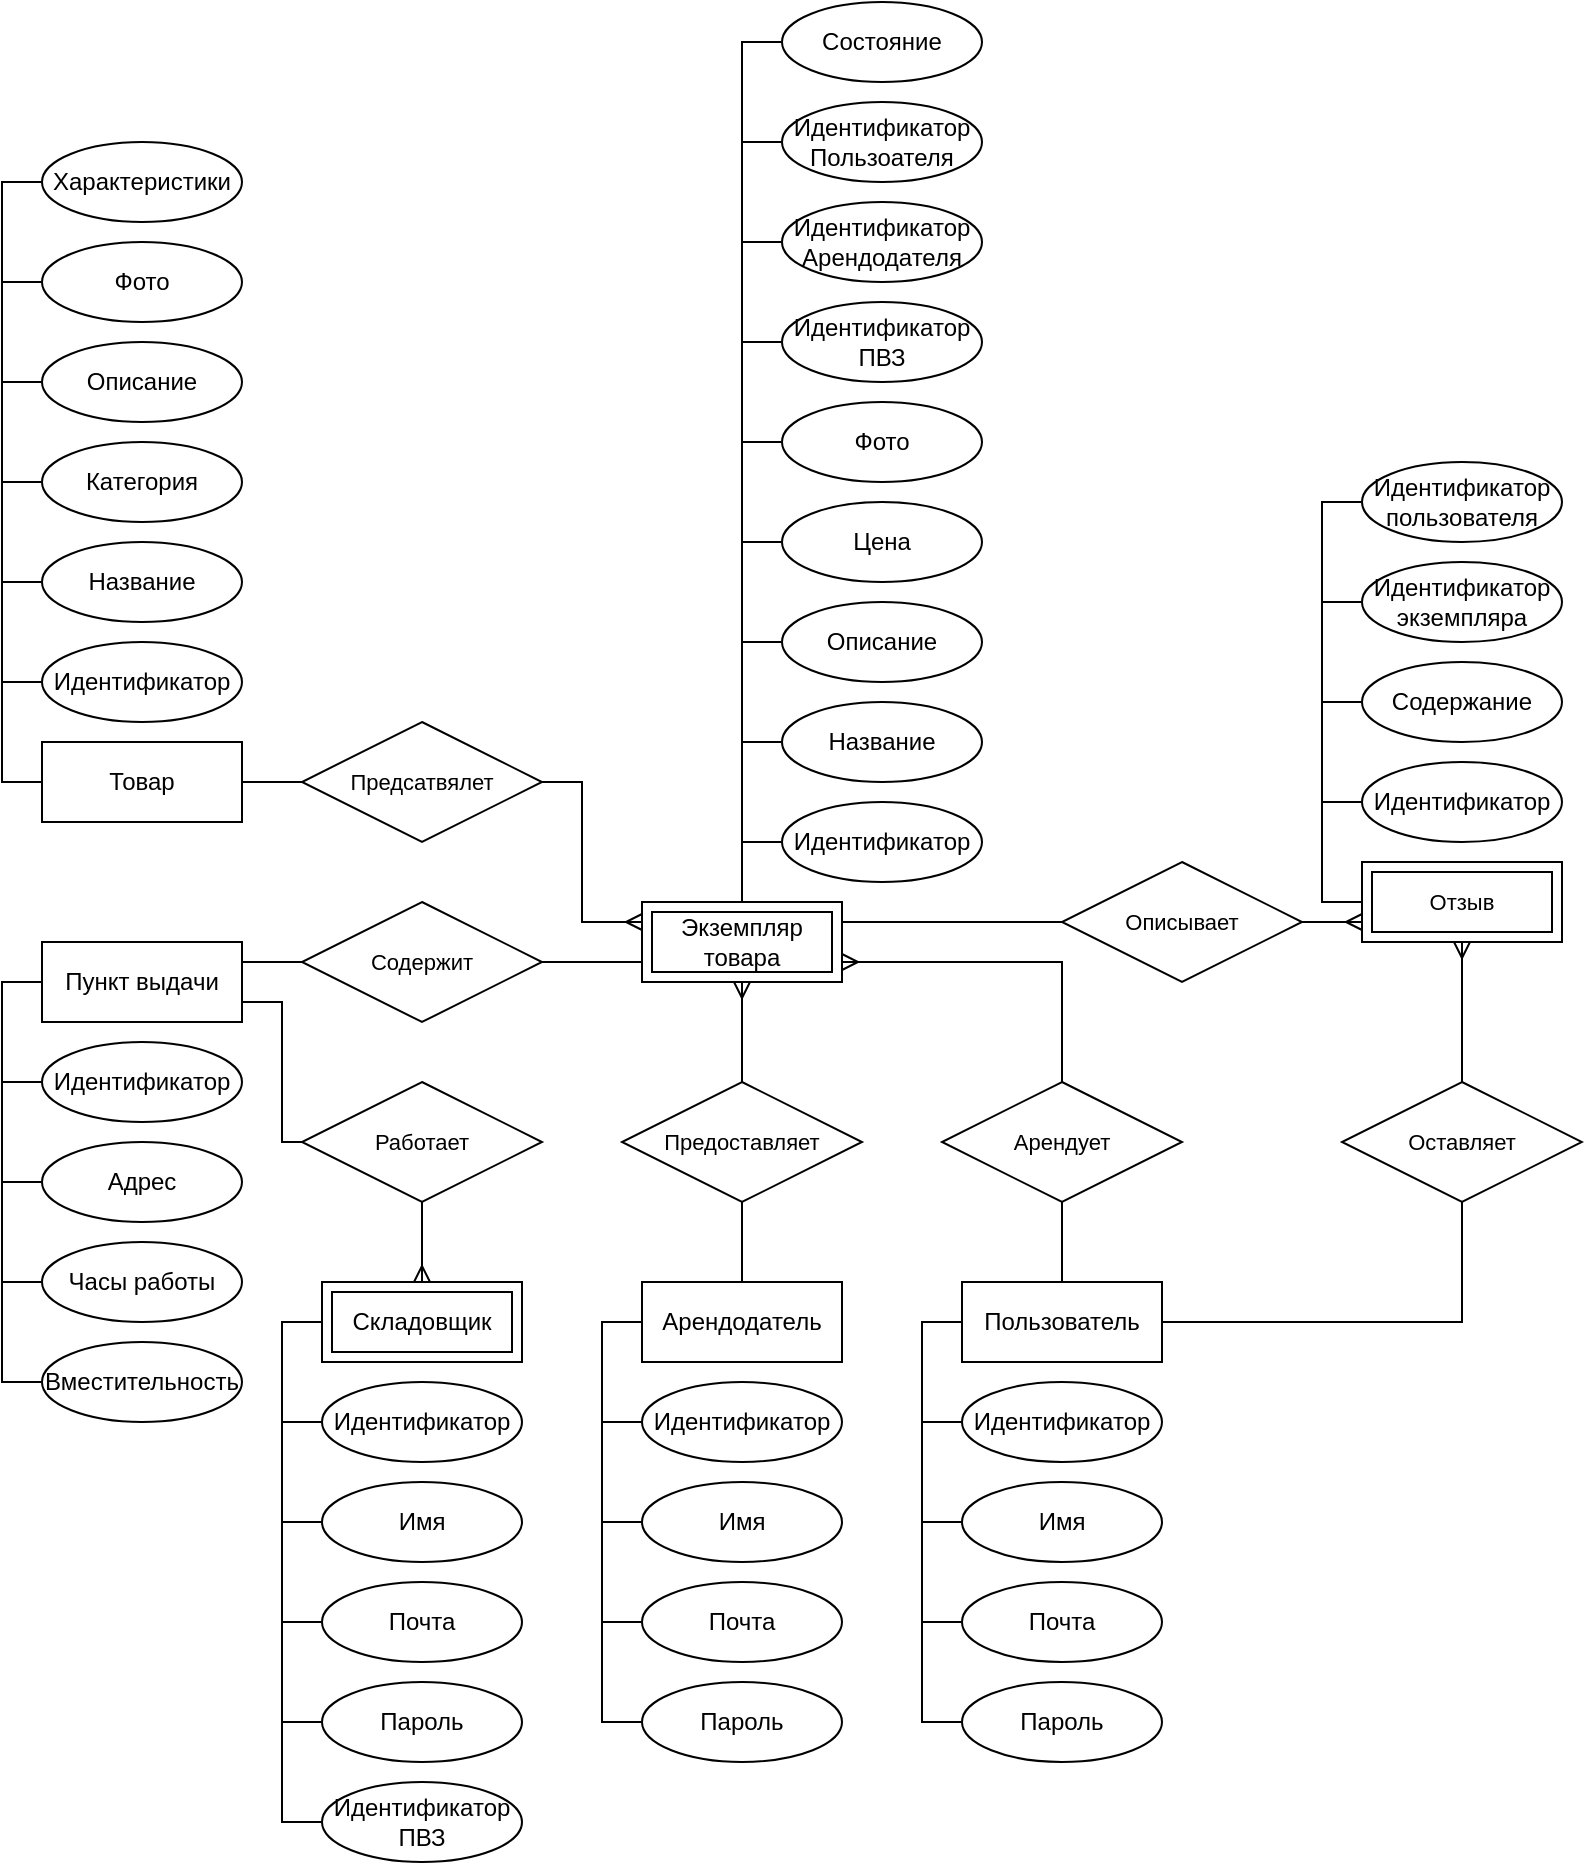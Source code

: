 <mxfile version="24.7.6">
  <diagram name="Страница — 1" id="9PS2vfTPNmlvU0izrsLi">
    <mxGraphModel dx="1726" dy="1179" grid="1" gridSize="10" guides="1" tooltips="1" connect="1" arrows="1" fold="1" page="0" pageScale="1" pageWidth="827" pageHeight="1169" math="0" shadow="0">
      <root>
        <mxCell id="0" />
        <mxCell id="1" parent="0" />
        <mxCell id="f2aHSnmQVp273GiSmWft-42" style="edgeStyle=orthogonalEdgeStyle;shape=connector;rounded=0;orthogonalLoop=1;jettySize=auto;html=1;exitX=1;exitY=0.5;exitDx=0;exitDy=0;entryX=0;entryY=0.5;entryDx=0;entryDy=0;strokeColor=default;align=center;verticalAlign=middle;fontFamily=Helvetica;fontSize=11;fontColor=default;labelBackgroundColor=default;endArrow=none;endFill=0;" parent="1" source="f2aHSnmQVp273GiSmWft-1" target="f2aHSnmQVp273GiSmWft-37" edge="1">
          <mxGeometry relative="1" as="geometry" />
        </mxCell>
        <mxCell id="veKBCSQcN8gknb0WO686-18" style="edgeStyle=orthogonalEdgeStyle;shape=connector;rounded=0;orthogonalLoop=1;jettySize=auto;html=1;exitX=0;exitY=0.5;exitDx=0;exitDy=0;entryX=0;entryY=0.5;entryDx=0;entryDy=0;strokeColor=default;align=center;verticalAlign=middle;fontFamily=Helvetica;fontSize=11;fontColor=default;labelBackgroundColor=default;endArrow=none;endFill=0;" edge="1" parent="1" source="f2aHSnmQVp273GiSmWft-1" target="veKBCSQcN8gknb0WO686-23">
          <mxGeometry relative="1" as="geometry" />
        </mxCell>
        <mxCell id="f2aHSnmQVp273GiSmWft-1" value="Товар" style="whiteSpace=wrap;html=1;align=center;" parent="1" vertex="1">
          <mxGeometry x="-320" y="130" width="100" height="40" as="geometry" />
        </mxCell>
        <mxCell id="f2aHSnmQVp273GiSmWft-11" style="edgeStyle=orthogonalEdgeStyle;rounded=0;orthogonalLoop=1;jettySize=auto;html=1;exitX=0;exitY=0.5;exitDx=0;exitDy=0;entryX=0;entryY=0.5;entryDx=0;entryDy=0;endArrow=none;endFill=0;" parent="1" source="f2aHSnmQVp273GiSmWft-2" target="f2aHSnmQVp273GiSmWft-10" edge="1">
          <mxGeometry relative="1" as="geometry" />
        </mxCell>
        <mxCell id="veKBCSQcN8gknb0WO686-63" style="edgeStyle=orthogonalEdgeStyle;shape=connector;rounded=0;orthogonalLoop=1;jettySize=auto;html=1;exitX=0.5;exitY=0;exitDx=0;exitDy=0;entryX=0.5;entryY=1;entryDx=0;entryDy=0;strokeColor=default;align=center;verticalAlign=middle;fontFamily=Helvetica;fontSize=11;fontColor=default;labelBackgroundColor=default;endArrow=ERmany;endFill=0;" edge="1" parent="1" source="veKBCSQcN8gknb0WO686-64" target="veKBCSQcN8gknb0WO686-48">
          <mxGeometry relative="1" as="geometry" />
        </mxCell>
        <mxCell id="f2aHSnmQVp273GiSmWft-2" value="Пользователь" style="whiteSpace=wrap;html=1;align=center;" parent="1" vertex="1">
          <mxGeometry x="140" y="400" width="100" height="40" as="geometry" />
        </mxCell>
        <mxCell id="f2aHSnmQVp273GiSmWft-30" style="edgeStyle=orthogonalEdgeStyle;shape=connector;rounded=0;orthogonalLoop=1;jettySize=auto;html=1;exitX=0;exitY=0.5;exitDx=0;exitDy=0;entryX=0;entryY=0.5;entryDx=0;entryDy=0;strokeColor=default;align=center;verticalAlign=middle;fontFamily=Helvetica;fontSize=11;fontColor=default;labelBackgroundColor=default;endArrow=none;endFill=0;" parent="1" source="f2aHSnmQVp273GiSmWft-3" target="f2aHSnmQVp273GiSmWft-29" edge="1">
          <mxGeometry relative="1" as="geometry" />
        </mxCell>
        <mxCell id="f2aHSnmQVp273GiSmWft-3" value="Арендодатель" style="whiteSpace=wrap;html=1;align=center;" parent="1" vertex="1">
          <mxGeometry x="-20" y="400" width="100" height="40" as="geometry" />
        </mxCell>
        <mxCell id="f2aHSnmQVp273GiSmWft-40" style="edgeStyle=orthogonalEdgeStyle;shape=connector;rounded=0;orthogonalLoop=1;jettySize=auto;html=1;exitX=1;exitY=0.5;exitDx=0;exitDy=0;entryX=0;entryY=0.75;entryDx=0;entryDy=0;strokeColor=default;align=center;verticalAlign=middle;fontFamily=Helvetica;fontSize=11;fontColor=default;labelBackgroundColor=default;endArrow=none;endFill=0;" parent="1" source="f2aHSnmQVp273GiSmWft-39" target="veKBCSQcN8gknb0WO686-6" edge="1">
          <mxGeometry relative="1" as="geometry">
            <mxPoint x="-20" y="240" as="targetPoint" />
          </mxGeometry>
        </mxCell>
        <mxCell id="f2aHSnmQVp273GiSmWft-43" style="edgeStyle=orthogonalEdgeStyle;shape=connector;rounded=0;orthogonalLoop=1;jettySize=auto;html=1;exitX=1;exitY=0.75;exitDx=0;exitDy=0;entryX=0;entryY=0.5;entryDx=0;entryDy=0;strokeColor=default;align=center;verticalAlign=middle;fontFamily=Helvetica;fontSize=11;fontColor=default;labelBackgroundColor=default;endArrow=none;endFill=0;" parent="1" source="f2aHSnmQVp273GiSmWft-5" target="f2aHSnmQVp273GiSmWft-44" edge="1">
          <mxGeometry relative="1" as="geometry">
            <Array as="points">
              <mxPoint x="-200" y="260" />
              <mxPoint x="-200" y="330" />
            </Array>
            <mxPoint x="-130" y="400" as="targetPoint" />
          </mxGeometry>
        </mxCell>
        <mxCell id="veKBCSQcN8gknb0WO686-14" style="edgeStyle=orthogonalEdgeStyle;rounded=0;orthogonalLoop=1;jettySize=auto;html=1;exitX=0;exitY=0.5;exitDx=0;exitDy=0;entryX=0;entryY=0.5;entryDx=0;entryDy=0;endArrow=none;endFill=0;" edge="1" parent="1" source="f2aHSnmQVp273GiSmWft-5" target="veKBCSQcN8gknb0WO686-3">
          <mxGeometry relative="1" as="geometry" />
        </mxCell>
        <mxCell id="f2aHSnmQVp273GiSmWft-5" value="Пункт выдачи" style="whiteSpace=wrap;html=1;align=center;" parent="1" vertex="1">
          <mxGeometry x="-320" y="230" width="100" height="40" as="geometry" />
        </mxCell>
        <mxCell id="f2aHSnmQVp273GiSmWft-47" style="edgeStyle=orthogonalEdgeStyle;shape=connector;rounded=0;orthogonalLoop=1;jettySize=auto;html=1;exitX=0;exitY=0.5;exitDx=0;exitDy=0;entryX=0;entryY=0.5;entryDx=0;entryDy=0;strokeColor=default;align=center;verticalAlign=middle;fontFamily=Helvetica;fontSize=11;fontColor=default;labelBackgroundColor=default;endArrow=none;endFill=0;" parent="1" source="veKBCSQcN8gknb0WO686-5" target="f2aHSnmQVp273GiSmWft-45" edge="1">
          <mxGeometry relative="1" as="geometry">
            <mxPoint x="-180" y="420" as="sourcePoint" />
          </mxGeometry>
        </mxCell>
        <mxCell id="f2aHSnmQVp273GiSmWft-14" style="edgeStyle=orthogonalEdgeStyle;shape=connector;rounded=0;orthogonalLoop=1;jettySize=auto;html=1;exitX=0;exitY=0.5;exitDx=0;exitDy=0;strokeColor=default;align=center;verticalAlign=middle;fontFamily=Helvetica;fontSize=11;fontColor=default;labelBackgroundColor=default;endArrow=none;endFill=0;" parent="1" source="f2aHSnmQVp273GiSmWft-7" edge="1">
          <mxGeometry relative="1" as="geometry">
            <mxPoint x="120" y="470" as="targetPoint" />
          </mxGeometry>
        </mxCell>
        <mxCell id="f2aHSnmQVp273GiSmWft-7" value="Идентификатор" style="ellipse;whiteSpace=wrap;html=1;align=center;" parent="1" vertex="1">
          <mxGeometry x="140" y="450" width="100" height="40" as="geometry" />
        </mxCell>
        <mxCell id="f2aHSnmQVp273GiSmWft-13" style="edgeStyle=orthogonalEdgeStyle;shape=connector;rounded=0;orthogonalLoop=1;jettySize=auto;html=1;exitX=0;exitY=0.5;exitDx=0;exitDy=0;strokeColor=default;align=center;verticalAlign=middle;fontFamily=Helvetica;fontSize=11;fontColor=default;labelBackgroundColor=default;endArrow=none;endFill=0;" parent="1" source="f2aHSnmQVp273GiSmWft-8" edge="1">
          <mxGeometry relative="1" as="geometry">
            <mxPoint x="120" y="520" as="targetPoint" />
          </mxGeometry>
        </mxCell>
        <mxCell id="f2aHSnmQVp273GiSmWft-8" value="Имя" style="ellipse;whiteSpace=wrap;html=1;align=center;" parent="1" vertex="1">
          <mxGeometry x="140" y="500" width="100" height="40" as="geometry" />
        </mxCell>
        <mxCell id="f2aHSnmQVp273GiSmWft-12" style="edgeStyle=orthogonalEdgeStyle;rounded=0;orthogonalLoop=1;jettySize=auto;html=1;exitX=0;exitY=0.5;exitDx=0;exitDy=0;endArrow=none;endFill=0;" parent="1" source="f2aHSnmQVp273GiSmWft-9" edge="1">
          <mxGeometry relative="1" as="geometry">
            <mxPoint x="120" y="570" as="targetPoint" />
          </mxGeometry>
        </mxCell>
        <mxCell id="f2aHSnmQVp273GiSmWft-9" value="Почта" style="ellipse;whiteSpace=wrap;html=1;align=center;" parent="1" vertex="1">
          <mxGeometry x="140" y="550" width="100" height="40" as="geometry" />
        </mxCell>
        <mxCell id="f2aHSnmQVp273GiSmWft-10" value="Пароль" style="ellipse;whiteSpace=wrap;html=1;align=center;" parent="1" vertex="1">
          <mxGeometry x="140" y="600" width="100" height="40" as="geometry" />
        </mxCell>
        <mxCell id="f2aHSnmQVp273GiSmWft-15" style="edgeStyle=orthogonalEdgeStyle;shape=connector;rounded=0;orthogonalLoop=1;jettySize=auto;html=1;exitX=0;exitY=0.5;exitDx=0;exitDy=0;strokeColor=default;align=center;verticalAlign=middle;fontFamily=Helvetica;fontSize=11;fontColor=default;labelBackgroundColor=default;endArrow=none;endFill=0;" parent="1" source="f2aHSnmQVp273GiSmWft-16" edge="1">
          <mxGeometry relative="1" as="geometry">
            <mxPoint x="-200" y="470" as="targetPoint" />
          </mxGeometry>
        </mxCell>
        <mxCell id="f2aHSnmQVp273GiSmWft-16" value="Идентификатор" style="ellipse;whiteSpace=wrap;html=1;align=center;" parent="1" vertex="1">
          <mxGeometry x="-180" y="450" width="100" height="40" as="geometry" />
        </mxCell>
        <mxCell id="f2aHSnmQVp273GiSmWft-17" style="edgeStyle=orthogonalEdgeStyle;shape=connector;rounded=0;orthogonalLoop=1;jettySize=auto;html=1;exitX=0;exitY=0.5;exitDx=0;exitDy=0;strokeColor=default;align=center;verticalAlign=middle;fontFamily=Helvetica;fontSize=11;fontColor=default;labelBackgroundColor=default;endArrow=none;endFill=0;" parent="1" source="f2aHSnmQVp273GiSmWft-18" edge="1">
          <mxGeometry relative="1" as="geometry">
            <mxPoint x="-200" y="520" as="targetPoint" />
          </mxGeometry>
        </mxCell>
        <mxCell id="f2aHSnmQVp273GiSmWft-18" value="Имя" style="ellipse;whiteSpace=wrap;html=1;align=center;" parent="1" vertex="1">
          <mxGeometry x="-180" y="500" width="100" height="40" as="geometry" />
        </mxCell>
        <mxCell id="f2aHSnmQVp273GiSmWft-19" style="edgeStyle=orthogonalEdgeStyle;rounded=0;orthogonalLoop=1;jettySize=auto;html=1;exitX=0;exitY=0.5;exitDx=0;exitDy=0;endArrow=none;endFill=0;" parent="1" source="f2aHSnmQVp273GiSmWft-20" edge="1">
          <mxGeometry relative="1" as="geometry">
            <mxPoint x="-200" y="570" as="targetPoint" />
          </mxGeometry>
        </mxCell>
        <mxCell id="f2aHSnmQVp273GiSmWft-20" value="Почта" style="ellipse;whiteSpace=wrap;html=1;align=center;" parent="1" vertex="1">
          <mxGeometry x="-180" y="550" width="100" height="40" as="geometry" />
        </mxCell>
        <mxCell id="f2aHSnmQVp273GiSmWft-46" style="edgeStyle=orthogonalEdgeStyle;shape=connector;rounded=0;orthogonalLoop=1;jettySize=auto;html=1;exitX=0;exitY=0.5;exitDx=0;exitDy=0;strokeColor=default;align=center;verticalAlign=middle;fontFamily=Helvetica;fontSize=11;fontColor=default;labelBackgroundColor=default;endArrow=none;endFill=0;" parent="1" source="f2aHSnmQVp273GiSmWft-21" edge="1">
          <mxGeometry relative="1" as="geometry">
            <mxPoint x="-200" y="619.857" as="targetPoint" />
          </mxGeometry>
        </mxCell>
        <mxCell id="f2aHSnmQVp273GiSmWft-21" value="Пароль" style="ellipse;whiteSpace=wrap;html=1;align=center;" parent="1" vertex="1">
          <mxGeometry x="-180" y="600" width="100" height="40" as="geometry" />
        </mxCell>
        <mxCell id="f2aHSnmQVp273GiSmWft-23" style="edgeStyle=orthogonalEdgeStyle;shape=connector;rounded=0;orthogonalLoop=1;jettySize=auto;html=1;exitX=0;exitY=0.5;exitDx=0;exitDy=0;strokeColor=default;align=center;verticalAlign=middle;fontFamily=Helvetica;fontSize=11;fontColor=default;labelBackgroundColor=default;endArrow=none;endFill=0;" parent="1" source="f2aHSnmQVp273GiSmWft-24" edge="1">
          <mxGeometry relative="1" as="geometry">
            <mxPoint x="-40" y="470" as="targetPoint" />
          </mxGeometry>
        </mxCell>
        <mxCell id="f2aHSnmQVp273GiSmWft-24" value="Идентификатор" style="ellipse;whiteSpace=wrap;html=1;align=center;" parent="1" vertex="1">
          <mxGeometry x="-20" y="450" width="100" height="40" as="geometry" />
        </mxCell>
        <mxCell id="f2aHSnmQVp273GiSmWft-25" style="edgeStyle=orthogonalEdgeStyle;shape=connector;rounded=0;orthogonalLoop=1;jettySize=auto;html=1;exitX=0;exitY=0.5;exitDx=0;exitDy=0;strokeColor=default;align=center;verticalAlign=middle;fontFamily=Helvetica;fontSize=11;fontColor=default;labelBackgroundColor=default;endArrow=none;endFill=0;" parent="1" source="f2aHSnmQVp273GiSmWft-26" edge="1">
          <mxGeometry relative="1" as="geometry">
            <mxPoint x="-40" y="520" as="targetPoint" />
          </mxGeometry>
        </mxCell>
        <mxCell id="f2aHSnmQVp273GiSmWft-26" value="Имя" style="ellipse;whiteSpace=wrap;html=1;align=center;" parent="1" vertex="1">
          <mxGeometry x="-20" y="500" width="100" height="40" as="geometry" />
        </mxCell>
        <mxCell id="f2aHSnmQVp273GiSmWft-27" style="edgeStyle=orthogonalEdgeStyle;rounded=0;orthogonalLoop=1;jettySize=auto;html=1;exitX=0;exitY=0.5;exitDx=0;exitDy=0;endArrow=none;endFill=0;" parent="1" source="f2aHSnmQVp273GiSmWft-28" edge="1">
          <mxGeometry relative="1" as="geometry">
            <mxPoint x="-40" y="570" as="targetPoint" />
          </mxGeometry>
        </mxCell>
        <mxCell id="f2aHSnmQVp273GiSmWft-28" value="Почта" style="ellipse;whiteSpace=wrap;html=1;align=center;" parent="1" vertex="1">
          <mxGeometry x="-20" y="550" width="100" height="40" as="geometry" />
        </mxCell>
        <mxCell id="f2aHSnmQVp273GiSmWft-29" value="Пароль" style="ellipse;whiteSpace=wrap;html=1;align=center;" parent="1" vertex="1">
          <mxGeometry x="-20" y="600" width="100" height="40" as="geometry" />
        </mxCell>
        <mxCell id="f2aHSnmQVp273GiSmWft-33" value="" style="edgeStyle=orthogonalEdgeStyle;shape=connector;rounded=0;orthogonalLoop=1;jettySize=auto;html=1;exitX=0.5;exitY=0;exitDx=0;exitDy=0;entryX=0.5;entryY=1;entryDx=0;entryDy=0;strokeColor=default;align=center;verticalAlign=middle;fontFamily=Helvetica;fontSize=11;fontColor=default;labelBackgroundColor=default;endArrow=none;endFill=0;" parent="1" source="f2aHSnmQVp273GiSmWft-2" target="f2aHSnmQVp273GiSmWft-32" edge="1">
          <mxGeometry relative="1" as="geometry">
            <mxPoint x="190" y="400" as="sourcePoint" />
            <mxPoint x="190" y="250" as="targetPoint" />
          </mxGeometry>
        </mxCell>
        <mxCell id="veKBCSQcN8gknb0WO686-53" style="edgeStyle=orthogonalEdgeStyle;shape=connector;rounded=0;orthogonalLoop=1;jettySize=auto;html=1;exitX=0.5;exitY=0;exitDx=0;exitDy=0;entryX=1;entryY=0.75;entryDx=0;entryDy=0;strokeColor=default;align=center;verticalAlign=middle;fontFamily=Helvetica;fontSize=11;fontColor=default;labelBackgroundColor=default;endArrow=ERmany;endFill=0;startArrow=none;startFill=0;" edge="1" parent="1" source="f2aHSnmQVp273GiSmWft-32" target="veKBCSQcN8gknb0WO686-6">
          <mxGeometry relative="1" as="geometry" />
        </mxCell>
        <mxCell id="f2aHSnmQVp273GiSmWft-32" value="Арендует" style="shape=rhombus;perimeter=rhombusPerimeter;whiteSpace=wrap;html=1;align=center;fontFamily=Helvetica;fontSize=11;fontColor=default;labelBackgroundColor=default;" parent="1" vertex="1">
          <mxGeometry x="130" y="300" width="120" height="60" as="geometry" />
        </mxCell>
        <mxCell id="veKBCSQcN8gknb0WO686-7" style="edgeStyle=orthogonalEdgeStyle;rounded=0;orthogonalLoop=1;jettySize=auto;html=1;exitX=0.5;exitY=1;exitDx=0;exitDy=0;entryX=0.5;entryY=0;entryDx=0;entryDy=0;endArrow=none;endFill=0;" edge="1" parent="1" source="f2aHSnmQVp273GiSmWft-35" target="f2aHSnmQVp273GiSmWft-3">
          <mxGeometry relative="1" as="geometry" />
        </mxCell>
        <mxCell id="veKBCSQcN8gknb0WO686-54" style="edgeStyle=orthogonalEdgeStyle;shape=connector;rounded=0;orthogonalLoop=1;jettySize=auto;html=1;exitX=0.5;exitY=0;exitDx=0;exitDy=0;entryX=0.5;entryY=1;entryDx=0;entryDy=0;strokeColor=default;align=center;verticalAlign=middle;fontFamily=Helvetica;fontSize=11;fontColor=default;labelBackgroundColor=default;endArrow=ERmany;endFill=0;" edge="1" parent="1" source="f2aHSnmQVp273GiSmWft-35" target="veKBCSQcN8gknb0WO686-6">
          <mxGeometry relative="1" as="geometry" />
        </mxCell>
        <mxCell id="f2aHSnmQVp273GiSmWft-35" value="Предоставляет" style="shape=rhombus;perimeter=rhombusPerimeter;whiteSpace=wrap;html=1;align=center;fontFamily=Helvetica;fontSize=11;fontColor=default;labelBackgroundColor=default;" parent="1" vertex="1">
          <mxGeometry x="-30" y="300" width="120" height="60" as="geometry" />
        </mxCell>
        <mxCell id="f2aHSnmQVp273GiSmWft-38" value="" style="edgeStyle=orthogonalEdgeStyle;shape=connector;rounded=0;orthogonalLoop=1;jettySize=auto;html=1;exitX=0;exitY=0.25;exitDx=0;exitDy=0;entryX=1;entryY=0.5;entryDx=0;entryDy=0;strokeColor=default;align=center;verticalAlign=middle;fontFamily=Helvetica;fontSize=11;fontColor=default;labelBackgroundColor=default;endArrow=none;endFill=0;startArrow=ERmany;startFill=0;" parent="1" source="veKBCSQcN8gknb0WO686-6" target="f2aHSnmQVp273GiSmWft-37" edge="1">
          <mxGeometry relative="1" as="geometry">
            <mxPoint x="-20" y="220" as="sourcePoint" />
            <mxPoint x="30" y="100" as="targetPoint" />
            <Array as="points">
              <mxPoint x="-50" y="220" />
              <mxPoint x="-50" y="150" />
            </Array>
          </mxGeometry>
        </mxCell>
        <mxCell id="f2aHSnmQVp273GiSmWft-37" value="Предсатвялет" style="shape=rhombus;perimeter=rhombusPerimeter;whiteSpace=wrap;html=1;align=center;fontFamily=Helvetica;fontSize=11;fontColor=default;labelBackgroundColor=default;" parent="1" vertex="1">
          <mxGeometry x="-190" y="120" width="120" height="60" as="geometry" />
        </mxCell>
        <mxCell id="f2aHSnmQVp273GiSmWft-41" value="" style="edgeStyle=orthogonalEdgeStyle;shape=connector;rounded=0;orthogonalLoop=1;jettySize=auto;html=1;exitX=1;exitY=0.25;exitDx=0;exitDy=0;entryX=0;entryY=0.5;entryDx=0;entryDy=0;strokeColor=default;align=center;verticalAlign=middle;fontFamily=Helvetica;fontSize=11;fontColor=default;labelBackgroundColor=default;endArrow=none;endFill=0;" parent="1" source="f2aHSnmQVp273GiSmWft-5" target="f2aHSnmQVp273GiSmWft-39" edge="1">
          <mxGeometry relative="1" as="geometry">
            <mxPoint x="-220" y="240" as="sourcePoint" />
            <mxPoint x="-40" y="240" as="targetPoint" />
          </mxGeometry>
        </mxCell>
        <mxCell id="f2aHSnmQVp273GiSmWft-39" value="Содержит" style="shape=rhombus;perimeter=rhombusPerimeter;whiteSpace=wrap;html=1;align=center;fontFamily=Helvetica;fontSize=11;fontColor=default;labelBackgroundColor=default;" parent="1" vertex="1">
          <mxGeometry x="-190" y="210" width="120" height="60" as="geometry" />
        </mxCell>
        <mxCell id="veKBCSQcN8gknb0WO686-8" style="edgeStyle=orthogonalEdgeStyle;rounded=0;orthogonalLoop=1;jettySize=auto;html=1;exitX=0.5;exitY=1;exitDx=0;exitDy=0;entryX=0.5;entryY=0;entryDx=0;entryDy=0;endArrow=ERmany;endFill=0;" edge="1" parent="1" source="f2aHSnmQVp273GiSmWft-44" target="veKBCSQcN8gknb0WO686-5">
          <mxGeometry relative="1" as="geometry" />
        </mxCell>
        <mxCell id="f2aHSnmQVp273GiSmWft-44" value="Работает" style="shape=rhombus;perimeter=rhombusPerimeter;whiteSpace=wrap;html=1;align=center;fontFamily=Helvetica;fontSize=11;fontColor=default;labelBackgroundColor=default;" parent="1" vertex="1">
          <mxGeometry x="-190" y="300" width="120" height="60" as="geometry" />
        </mxCell>
        <mxCell id="f2aHSnmQVp273GiSmWft-45" value="Идентификатор ПВЗ" style="ellipse;whiteSpace=wrap;html=1;align=center;" parent="1" vertex="1">
          <mxGeometry x="-180" y="650" width="100" height="40" as="geometry" />
        </mxCell>
        <mxCell id="veKBCSQcN8gknb0WO686-17" style="edgeStyle=orthogonalEdgeStyle;shape=connector;rounded=0;orthogonalLoop=1;jettySize=auto;html=1;exitX=0;exitY=0.5;exitDx=0;exitDy=0;strokeColor=default;align=center;verticalAlign=middle;fontFamily=Helvetica;fontSize=11;fontColor=default;labelBackgroundColor=default;endArrow=none;endFill=0;" edge="1" parent="1" source="veKBCSQcN8gknb0WO686-1">
          <mxGeometry relative="1" as="geometry">
            <mxPoint x="-340" y="300.2" as="targetPoint" />
          </mxGeometry>
        </mxCell>
        <mxCell id="veKBCSQcN8gknb0WO686-1" value="Идентификатор" style="ellipse;whiteSpace=wrap;html=1;align=center;" vertex="1" parent="1">
          <mxGeometry x="-320" y="280" width="100" height="40" as="geometry" />
        </mxCell>
        <mxCell id="veKBCSQcN8gknb0WO686-16" style="edgeStyle=orthogonalEdgeStyle;shape=connector;rounded=0;orthogonalLoop=1;jettySize=auto;html=1;exitX=0;exitY=0.5;exitDx=0;exitDy=0;strokeColor=default;align=center;verticalAlign=middle;fontFamily=Helvetica;fontSize=11;fontColor=default;labelBackgroundColor=default;endArrow=none;endFill=0;" edge="1" parent="1" source="veKBCSQcN8gknb0WO686-2">
          <mxGeometry relative="1" as="geometry">
            <mxPoint x="-340" y="350.2" as="targetPoint" />
          </mxGeometry>
        </mxCell>
        <mxCell id="veKBCSQcN8gknb0WO686-2" value="Адрес" style="ellipse;whiteSpace=wrap;html=1;align=center;" vertex="1" parent="1">
          <mxGeometry x="-320" y="330" width="100" height="40" as="geometry" />
        </mxCell>
        <mxCell id="veKBCSQcN8gknb0WO686-3" value="Вместительность" style="ellipse;whiteSpace=wrap;html=1;align=center;" vertex="1" parent="1">
          <mxGeometry x="-320" y="430" width="100" height="40" as="geometry" />
        </mxCell>
        <mxCell id="veKBCSQcN8gknb0WO686-15" style="edgeStyle=orthogonalEdgeStyle;shape=connector;rounded=0;orthogonalLoop=1;jettySize=auto;html=1;exitX=0;exitY=0.5;exitDx=0;exitDy=0;strokeColor=default;align=center;verticalAlign=middle;fontFamily=Helvetica;fontSize=11;fontColor=default;labelBackgroundColor=default;endArrow=none;endFill=0;" edge="1" parent="1" source="veKBCSQcN8gknb0WO686-4">
          <mxGeometry relative="1" as="geometry">
            <mxPoint x="-340" y="400" as="targetPoint" />
          </mxGeometry>
        </mxCell>
        <mxCell id="veKBCSQcN8gknb0WO686-4" value="Часы работы" style="ellipse;whiteSpace=wrap;html=1;align=center;" vertex="1" parent="1">
          <mxGeometry x="-320" y="380" width="100" height="40" as="geometry" />
        </mxCell>
        <mxCell id="veKBCSQcN8gknb0WO686-5" value="Складовщик" style="shape=ext;margin=3;double=1;whiteSpace=wrap;html=1;align=center;" vertex="1" parent="1">
          <mxGeometry x="-180" y="400" width="100" height="40" as="geometry" />
        </mxCell>
        <mxCell id="veKBCSQcN8gknb0WO686-39" style="edgeStyle=orthogonalEdgeStyle;shape=connector;rounded=0;orthogonalLoop=1;jettySize=auto;html=1;exitX=0.5;exitY=0;exitDx=0;exitDy=0;entryX=0;entryY=0.5;entryDx=0;entryDy=0;strokeColor=default;align=center;verticalAlign=middle;fontFamily=Helvetica;fontSize=11;fontColor=default;labelBackgroundColor=default;endArrow=none;endFill=0;" edge="1" parent="1" source="veKBCSQcN8gknb0WO686-6" target="veKBCSQcN8gknb0WO686-38">
          <mxGeometry relative="1" as="geometry" />
        </mxCell>
        <mxCell id="veKBCSQcN8gknb0WO686-59" style="edgeStyle=orthogonalEdgeStyle;shape=connector;rounded=0;orthogonalLoop=1;jettySize=auto;html=1;exitX=1;exitY=0.25;exitDx=0;exitDy=0;entryX=0;entryY=0.5;entryDx=0;entryDy=0;strokeColor=default;align=center;verticalAlign=middle;fontFamily=Helvetica;fontSize=11;fontColor=default;labelBackgroundColor=default;endArrow=none;endFill=0;startArrow=none;startFill=0;" edge="1" parent="1" source="veKBCSQcN8gknb0WO686-6" target="veKBCSQcN8gknb0WO686-60">
          <mxGeometry relative="1" as="geometry" />
        </mxCell>
        <mxCell id="veKBCSQcN8gknb0WO686-6" value="Экземпляр товара" style="shape=ext;margin=3;double=1;whiteSpace=wrap;html=1;align=center;" vertex="1" parent="1">
          <mxGeometry x="-20" y="210" width="100" height="40" as="geometry" />
        </mxCell>
        <mxCell id="veKBCSQcN8gknb0WO686-22" style="edgeStyle=orthogonalEdgeStyle;shape=connector;rounded=0;orthogonalLoop=1;jettySize=auto;html=1;exitX=0;exitY=0.5;exitDx=0;exitDy=0;strokeColor=default;align=center;verticalAlign=middle;fontFamily=Helvetica;fontSize=11;fontColor=default;labelBackgroundColor=default;endArrow=none;endFill=0;" edge="1" parent="1" source="veKBCSQcN8gknb0WO686-9">
          <mxGeometry relative="1" as="geometry">
            <mxPoint x="-340" y="100.138" as="targetPoint" />
          </mxGeometry>
        </mxCell>
        <mxCell id="veKBCSQcN8gknb0WO686-9" value="Идентификатор" style="ellipse;whiteSpace=wrap;html=1;align=center;" vertex="1" parent="1">
          <mxGeometry x="-320" y="80" width="100" height="40" as="geometry" />
        </mxCell>
        <mxCell id="veKBCSQcN8gknb0WO686-21" style="edgeStyle=orthogonalEdgeStyle;shape=connector;rounded=0;orthogonalLoop=1;jettySize=auto;html=1;exitX=0;exitY=0.5;exitDx=0;exitDy=0;strokeColor=default;align=center;verticalAlign=middle;fontFamily=Helvetica;fontSize=11;fontColor=default;labelBackgroundColor=default;endArrow=none;endFill=0;" edge="1" parent="1" source="veKBCSQcN8gknb0WO686-10">
          <mxGeometry relative="1" as="geometry">
            <mxPoint x="-340" y="49.793" as="targetPoint" />
          </mxGeometry>
        </mxCell>
        <mxCell id="veKBCSQcN8gknb0WO686-10" value="Название" style="ellipse;whiteSpace=wrap;html=1;align=center;" vertex="1" parent="1">
          <mxGeometry x="-320" y="30" width="100" height="40" as="geometry" />
        </mxCell>
        <mxCell id="veKBCSQcN8gknb0WO686-20" style="edgeStyle=orthogonalEdgeStyle;shape=connector;rounded=0;orthogonalLoop=1;jettySize=auto;html=1;exitX=0;exitY=0.5;exitDx=0;exitDy=0;strokeColor=default;align=center;verticalAlign=middle;fontFamily=Helvetica;fontSize=11;fontColor=default;labelBackgroundColor=default;endArrow=none;endFill=0;" edge="1" parent="1" source="veKBCSQcN8gknb0WO686-11">
          <mxGeometry relative="1" as="geometry">
            <mxPoint x="-340" y="0.138" as="targetPoint" />
          </mxGeometry>
        </mxCell>
        <mxCell id="veKBCSQcN8gknb0WO686-11" value="Категория" style="ellipse;whiteSpace=wrap;html=1;align=center;" vertex="1" parent="1">
          <mxGeometry x="-320" y="-20" width="100" height="40" as="geometry" />
        </mxCell>
        <mxCell id="veKBCSQcN8gknb0WO686-19" style="edgeStyle=orthogonalEdgeStyle;shape=connector;rounded=0;orthogonalLoop=1;jettySize=auto;html=1;exitX=0;exitY=0.5;exitDx=0;exitDy=0;strokeColor=default;align=center;verticalAlign=middle;fontFamily=Helvetica;fontSize=11;fontColor=default;labelBackgroundColor=default;endArrow=none;endFill=0;" edge="1" parent="1" source="veKBCSQcN8gknb0WO686-12">
          <mxGeometry relative="1" as="geometry">
            <mxPoint x="-340" y="-50.207" as="targetPoint" />
          </mxGeometry>
        </mxCell>
        <mxCell id="veKBCSQcN8gknb0WO686-12" value="Описание" style="ellipse;whiteSpace=wrap;html=1;align=center;" vertex="1" parent="1">
          <mxGeometry x="-320" y="-70" width="100" height="40" as="geometry" />
        </mxCell>
        <mxCell id="veKBCSQcN8gknb0WO686-24" style="edgeStyle=orthogonalEdgeStyle;shape=connector;rounded=0;orthogonalLoop=1;jettySize=auto;html=1;exitX=0;exitY=0.5;exitDx=0;exitDy=0;strokeColor=default;align=center;verticalAlign=middle;fontFamily=Helvetica;fontSize=11;fontColor=default;labelBackgroundColor=default;endArrow=none;endFill=0;" edge="1" parent="1" source="veKBCSQcN8gknb0WO686-13">
          <mxGeometry relative="1" as="geometry">
            <mxPoint x="-340" y="-99.862" as="targetPoint" />
          </mxGeometry>
        </mxCell>
        <mxCell id="veKBCSQcN8gknb0WO686-13" value="Фото" style="ellipse;whiteSpace=wrap;html=1;align=center;" vertex="1" parent="1">
          <mxGeometry x="-320" y="-120" width="100" height="40" as="geometry" />
        </mxCell>
        <mxCell id="veKBCSQcN8gknb0WO686-23" value="Характеристики" style="ellipse;whiteSpace=wrap;html=1;align=center;" vertex="1" parent="1">
          <mxGeometry x="-320" y="-170" width="100" height="40" as="geometry" />
        </mxCell>
        <mxCell id="veKBCSQcN8gknb0WO686-47" style="edgeStyle=orthogonalEdgeStyle;shape=connector;rounded=0;orthogonalLoop=1;jettySize=auto;html=1;exitX=0;exitY=0.5;exitDx=0;exitDy=0;strokeColor=default;align=center;verticalAlign=middle;fontFamily=Helvetica;fontSize=11;fontColor=default;labelBackgroundColor=default;endArrow=none;endFill=0;" edge="1" parent="1" source="veKBCSQcN8gknb0WO686-25">
          <mxGeometry relative="1" as="geometry">
            <mxPoint x="30" y="179.667" as="targetPoint" />
          </mxGeometry>
        </mxCell>
        <mxCell id="veKBCSQcN8gknb0WO686-25" value="Идентификатор" style="ellipse;whiteSpace=wrap;html=1;align=center;" vertex="1" parent="1">
          <mxGeometry x="50" y="160" width="100" height="40" as="geometry" />
        </mxCell>
        <mxCell id="veKBCSQcN8gknb0WO686-46" style="edgeStyle=orthogonalEdgeStyle;shape=connector;rounded=0;orthogonalLoop=1;jettySize=auto;html=1;exitX=0;exitY=0.5;exitDx=0;exitDy=0;strokeColor=default;align=center;verticalAlign=middle;fontFamily=Helvetica;fontSize=11;fontColor=default;labelBackgroundColor=default;endArrow=none;endFill=0;" edge="1" parent="1" source="veKBCSQcN8gknb0WO686-26">
          <mxGeometry relative="1" as="geometry">
            <mxPoint x="30" y="129.667" as="targetPoint" />
          </mxGeometry>
        </mxCell>
        <mxCell id="veKBCSQcN8gknb0WO686-26" value="Название" style="ellipse;whiteSpace=wrap;html=1;align=center;" vertex="1" parent="1">
          <mxGeometry x="50" y="110" width="100" height="40" as="geometry" />
        </mxCell>
        <mxCell id="veKBCSQcN8gknb0WO686-45" style="edgeStyle=orthogonalEdgeStyle;shape=connector;rounded=0;orthogonalLoop=1;jettySize=auto;html=1;exitX=0;exitY=0.5;exitDx=0;exitDy=0;strokeColor=default;align=center;verticalAlign=middle;fontFamily=Helvetica;fontSize=11;fontColor=default;labelBackgroundColor=default;endArrow=none;endFill=0;" edge="1" parent="1" source="veKBCSQcN8gknb0WO686-27">
          <mxGeometry relative="1" as="geometry">
            <mxPoint x="30" y="79.667" as="targetPoint" />
          </mxGeometry>
        </mxCell>
        <mxCell id="veKBCSQcN8gknb0WO686-27" value="Описание" style="ellipse;whiteSpace=wrap;html=1;align=center;" vertex="1" parent="1">
          <mxGeometry x="50" y="60" width="100" height="40" as="geometry" />
        </mxCell>
        <mxCell id="veKBCSQcN8gknb0WO686-44" style="edgeStyle=orthogonalEdgeStyle;shape=connector;rounded=0;orthogonalLoop=1;jettySize=auto;html=1;exitX=0;exitY=0.5;exitDx=0;exitDy=0;strokeColor=default;align=center;verticalAlign=middle;fontFamily=Helvetica;fontSize=11;fontColor=default;labelBackgroundColor=default;endArrow=none;endFill=0;" edge="1" parent="1" source="veKBCSQcN8gknb0WO686-28">
          <mxGeometry relative="1" as="geometry">
            <mxPoint x="30" y="29.667" as="targetPoint" />
          </mxGeometry>
        </mxCell>
        <mxCell id="veKBCSQcN8gknb0WO686-28" value="Цена" style="ellipse;whiteSpace=wrap;html=1;align=center;" vertex="1" parent="1">
          <mxGeometry x="50" y="10" width="100" height="40" as="geometry" />
        </mxCell>
        <mxCell id="veKBCSQcN8gknb0WO686-43" style="edgeStyle=orthogonalEdgeStyle;shape=connector;rounded=0;orthogonalLoop=1;jettySize=auto;html=1;exitX=0;exitY=0.5;exitDx=0;exitDy=0;strokeColor=default;align=center;verticalAlign=middle;fontFamily=Helvetica;fontSize=11;fontColor=default;labelBackgroundColor=default;endArrow=none;endFill=0;" edge="1" parent="1" source="veKBCSQcN8gknb0WO686-29">
          <mxGeometry relative="1" as="geometry">
            <mxPoint x="30" y="-20.333" as="targetPoint" />
          </mxGeometry>
        </mxCell>
        <mxCell id="veKBCSQcN8gknb0WO686-29" value="Фото" style="ellipse;whiteSpace=wrap;html=1;align=center;" vertex="1" parent="1">
          <mxGeometry x="50" y="-40" width="100" height="40" as="geometry" />
        </mxCell>
        <mxCell id="veKBCSQcN8gknb0WO686-42" style="edgeStyle=orthogonalEdgeStyle;shape=connector;rounded=0;orthogonalLoop=1;jettySize=auto;html=1;exitX=0;exitY=0.5;exitDx=0;exitDy=0;strokeColor=default;align=center;verticalAlign=middle;fontFamily=Helvetica;fontSize=11;fontColor=default;labelBackgroundColor=default;endArrow=none;endFill=0;" edge="1" parent="1" source="veKBCSQcN8gknb0WO686-35">
          <mxGeometry relative="1" as="geometry">
            <mxPoint x="30" y="-70.333" as="targetPoint" />
          </mxGeometry>
        </mxCell>
        <mxCell id="veKBCSQcN8gknb0WO686-35" value="Идентификатор ПВЗ" style="ellipse;whiteSpace=wrap;html=1;align=center;" vertex="1" parent="1">
          <mxGeometry x="50" y="-90" width="100" height="40" as="geometry" />
        </mxCell>
        <mxCell id="veKBCSQcN8gknb0WO686-41" style="edgeStyle=orthogonalEdgeStyle;shape=connector;rounded=0;orthogonalLoop=1;jettySize=auto;html=1;exitX=0;exitY=0.5;exitDx=0;exitDy=0;strokeColor=default;align=center;verticalAlign=middle;fontFamily=Helvetica;fontSize=11;fontColor=default;labelBackgroundColor=default;endArrow=none;endFill=0;" edge="1" parent="1" source="veKBCSQcN8gknb0WO686-36">
          <mxGeometry relative="1" as="geometry">
            <mxPoint x="30" y="-120.333" as="targetPoint" />
          </mxGeometry>
        </mxCell>
        <mxCell id="veKBCSQcN8gknb0WO686-36" value="Идентификатор Арендодателя" style="ellipse;whiteSpace=wrap;html=1;align=center;" vertex="1" parent="1">
          <mxGeometry x="50" y="-140" width="100" height="40" as="geometry" />
        </mxCell>
        <mxCell id="veKBCSQcN8gknb0WO686-40" style="edgeStyle=orthogonalEdgeStyle;shape=connector;rounded=0;orthogonalLoop=1;jettySize=auto;html=1;exitX=0;exitY=0.5;exitDx=0;exitDy=0;strokeColor=default;align=center;verticalAlign=middle;fontFamily=Helvetica;fontSize=11;fontColor=default;labelBackgroundColor=default;endArrow=none;endFill=0;" edge="1" parent="1" source="veKBCSQcN8gknb0WO686-37">
          <mxGeometry relative="1" as="geometry">
            <mxPoint x="30" y="-170.333" as="targetPoint" />
          </mxGeometry>
        </mxCell>
        <mxCell id="veKBCSQcN8gknb0WO686-37" value="Идентификатор Пользоателя" style="ellipse;whiteSpace=wrap;html=1;align=center;" vertex="1" parent="1">
          <mxGeometry x="50" y="-190" width="100" height="40" as="geometry" />
        </mxCell>
        <mxCell id="veKBCSQcN8gknb0WO686-38" value="Состояние" style="ellipse;whiteSpace=wrap;html=1;align=center;" vertex="1" parent="1">
          <mxGeometry x="50" y="-240" width="100" height="40" as="geometry" />
        </mxCell>
        <mxCell id="veKBCSQcN8gknb0WO686-55" style="edgeStyle=orthogonalEdgeStyle;shape=connector;rounded=0;orthogonalLoop=1;jettySize=auto;html=1;exitX=0;exitY=0.5;exitDx=0;exitDy=0;entryX=0;entryY=0.5;entryDx=0;entryDy=0;strokeColor=default;align=center;verticalAlign=middle;fontFamily=Helvetica;fontSize=11;fontColor=default;labelBackgroundColor=default;endArrow=none;endFill=0;" edge="1" parent="1" source="veKBCSQcN8gknb0WO686-48" target="veKBCSQcN8gknb0WO686-52">
          <mxGeometry relative="1" as="geometry" />
        </mxCell>
        <mxCell id="veKBCSQcN8gknb0WO686-48" value="Отзыв" style="shape=ext;margin=3;double=1;whiteSpace=wrap;html=1;align=center;fontFamily=Helvetica;fontSize=11;fontColor=default;labelBackgroundColor=default;" vertex="1" parent="1">
          <mxGeometry x="340" y="190" width="100" height="40" as="geometry" />
        </mxCell>
        <mxCell id="veKBCSQcN8gknb0WO686-56" style="edgeStyle=orthogonalEdgeStyle;shape=connector;rounded=0;orthogonalLoop=1;jettySize=auto;html=1;exitX=0;exitY=0.5;exitDx=0;exitDy=0;strokeColor=default;align=center;verticalAlign=middle;fontFamily=Helvetica;fontSize=11;fontColor=default;labelBackgroundColor=default;endArrow=none;endFill=0;" edge="1" parent="1" source="veKBCSQcN8gknb0WO686-49">
          <mxGeometry relative="1" as="geometry">
            <mxPoint x="320" y="160" as="targetPoint" />
          </mxGeometry>
        </mxCell>
        <mxCell id="veKBCSQcN8gknb0WO686-49" value="Идентификатор" style="ellipse;whiteSpace=wrap;html=1;align=center;" vertex="1" parent="1">
          <mxGeometry x="340" y="140" width="100" height="40" as="geometry" />
        </mxCell>
        <mxCell id="veKBCSQcN8gknb0WO686-57" style="edgeStyle=orthogonalEdgeStyle;shape=connector;rounded=0;orthogonalLoop=1;jettySize=auto;html=1;exitX=0;exitY=0.5;exitDx=0;exitDy=0;strokeColor=default;align=center;verticalAlign=middle;fontFamily=Helvetica;fontSize=11;fontColor=default;labelBackgroundColor=default;endArrow=none;endFill=0;" edge="1" parent="1" source="veKBCSQcN8gknb0WO686-50">
          <mxGeometry relative="1" as="geometry">
            <mxPoint x="320" y="110" as="targetPoint" />
          </mxGeometry>
        </mxCell>
        <mxCell id="veKBCSQcN8gknb0WO686-50" value="Содержание" style="ellipse;whiteSpace=wrap;html=1;align=center;" vertex="1" parent="1">
          <mxGeometry x="340" y="90" width="100" height="40" as="geometry" />
        </mxCell>
        <mxCell id="veKBCSQcN8gknb0WO686-58" style="edgeStyle=orthogonalEdgeStyle;shape=connector;rounded=0;orthogonalLoop=1;jettySize=auto;html=1;exitX=0;exitY=0.5;exitDx=0;exitDy=0;strokeColor=default;align=center;verticalAlign=middle;fontFamily=Helvetica;fontSize=11;fontColor=default;labelBackgroundColor=default;endArrow=none;endFill=0;" edge="1" parent="1" source="veKBCSQcN8gknb0WO686-51">
          <mxGeometry relative="1" as="geometry">
            <mxPoint x="320" y="60" as="targetPoint" />
          </mxGeometry>
        </mxCell>
        <mxCell id="veKBCSQcN8gknb0WO686-51" value="Идентификатор экземпляра" style="ellipse;whiteSpace=wrap;html=1;align=center;" vertex="1" parent="1">
          <mxGeometry x="340" y="40" width="100" height="40" as="geometry" />
        </mxCell>
        <mxCell id="veKBCSQcN8gknb0WO686-52" value="Идентификатор пользователя" style="ellipse;whiteSpace=wrap;html=1;align=center;" vertex="1" parent="1">
          <mxGeometry x="340" y="-10" width="100" height="40" as="geometry" />
        </mxCell>
        <mxCell id="veKBCSQcN8gknb0WO686-62" style="edgeStyle=orthogonalEdgeStyle;shape=connector;rounded=0;orthogonalLoop=1;jettySize=auto;html=1;exitX=1;exitY=0.5;exitDx=0;exitDy=0;entryX=0;entryY=0.75;entryDx=0;entryDy=0;strokeColor=default;align=center;verticalAlign=middle;fontFamily=Helvetica;fontSize=11;fontColor=default;labelBackgroundColor=default;endArrow=ERmany;endFill=0;" edge="1" parent="1" source="veKBCSQcN8gknb0WO686-60" target="veKBCSQcN8gknb0WO686-48">
          <mxGeometry relative="1" as="geometry" />
        </mxCell>
        <mxCell id="veKBCSQcN8gknb0WO686-60" value="Описывает" style="shape=rhombus;perimeter=rhombusPerimeter;whiteSpace=wrap;html=1;align=center;fontFamily=Helvetica;fontSize=11;fontColor=default;labelBackgroundColor=default;" vertex="1" parent="1">
          <mxGeometry x="190" y="190" width="120" height="60" as="geometry" />
        </mxCell>
        <mxCell id="veKBCSQcN8gknb0WO686-65" style="edgeStyle=orthogonalEdgeStyle;shape=connector;rounded=0;orthogonalLoop=1;jettySize=auto;html=1;exitX=0.5;exitY=1;exitDx=0;exitDy=0;entryX=1;entryY=0.5;entryDx=0;entryDy=0;strokeColor=default;align=center;verticalAlign=middle;fontFamily=Helvetica;fontSize=11;fontColor=default;labelBackgroundColor=default;endArrow=none;endFill=0;startArrow=none;startFill=0;" edge="1" parent="1" source="veKBCSQcN8gknb0WO686-64" target="f2aHSnmQVp273GiSmWft-2">
          <mxGeometry relative="1" as="geometry" />
        </mxCell>
        <mxCell id="veKBCSQcN8gknb0WO686-64" value="Оставляет" style="shape=rhombus;perimeter=rhombusPerimeter;whiteSpace=wrap;html=1;align=center;fontFamily=Helvetica;fontSize=11;fontColor=default;labelBackgroundColor=default;" vertex="1" parent="1">
          <mxGeometry x="330" y="300" width="120" height="60" as="geometry" />
        </mxCell>
      </root>
    </mxGraphModel>
  </diagram>
</mxfile>
